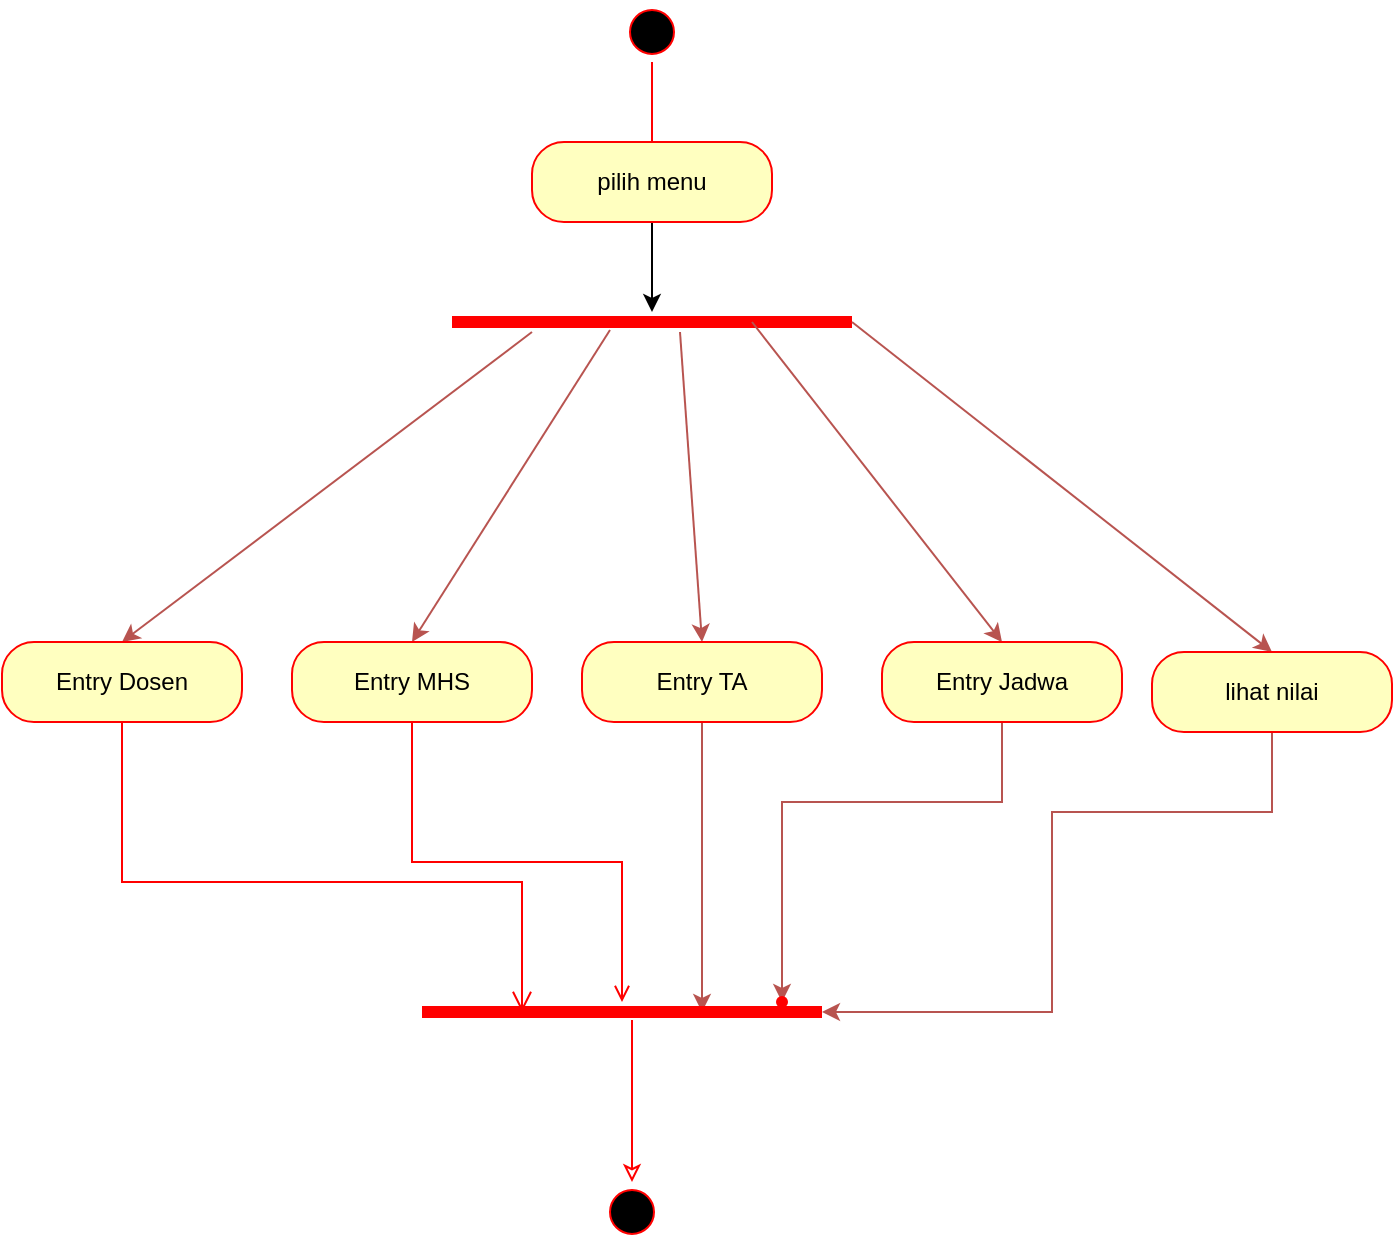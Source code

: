 <mxfile version="22.1.11" type="github">
  <diagram name="Page-1" id="XOHVe-xvOEprRkgfdkk-">
    <mxGraphModel dx="872" dy="447" grid="1" gridSize="10" guides="1" tooltips="1" connect="1" arrows="1" fold="1" page="1" pageScale="1" pageWidth="850" pageHeight="1100" math="0" shadow="0">
      <root>
        <mxCell id="0" />
        <mxCell id="1" parent="0" />
        <mxCell id="FaiAq5r8sAQfN_tiHuSA-1" value="" style="ellipse;html=1;shape=startState;fillColor=#000000;strokeColor=#ff0000;" vertex="1" parent="1">
          <mxGeometry x="410" y="190" width="30" height="30" as="geometry" />
        </mxCell>
        <mxCell id="FaiAq5r8sAQfN_tiHuSA-2" value="" style="edgeStyle=orthogonalEdgeStyle;html=1;verticalAlign=bottom;endArrow=open;endSize=8;strokeColor=#ff0000;rounded=0;" edge="1" parent="1" source="FaiAq5r8sAQfN_tiHuSA-1">
          <mxGeometry relative="1" as="geometry">
            <mxPoint x="425" y="280" as="targetPoint" />
          </mxGeometry>
        </mxCell>
        <mxCell id="FaiAq5r8sAQfN_tiHuSA-3" value="" style="edgeStyle=orthogonalEdgeStyle;rounded=0;orthogonalLoop=1;jettySize=auto;html=1;" edge="1" parent="1" source="FaiAq5r8sAQfN_tiHuSA-4" target="FaiAq5r8sAQfN_tiHuSA-5">
          <mxGeometry relative="1" as="geometry" />
        </mxCell>
        <mxCell id="FaiAq5r8sAQfN_tiHuSA-4" value="pilih menu" style="rounded=1;whiteSpace=wrap;html=1;arcSize=40;fontColor=#000000;fillColor=#ffffc0;strokeColor=#ff0000;" vertex="1" parent="1">
          <mxGeometry x="365" y="260" width="120" height="40" as="geometry" />
        </mxCell>
        <mxCell id="FaiAq5r8sAQfN_tiHuSA-5" value="" style="shape=line;html=1;strokeWidth=6;strokeColor=#ff0000;" vertex="1" parent="1">
          <mxGeometry x="325" y="345" width="200" height="10" as="geometry" />
        </mxCell>
        <mxCell id="FaiAq5r8sAQfN_tiHuSA-6" value="" style="endArrow=classic;html=1;rounded=0;fillColor=#f8cecc;strokeColor=#b85450;entryX=0.5;entryY=0;entryDx=0;entryDy=0;" edge="1" parent="1" target="FaiAq5r8sAQfN_tiHuSA-7">
          <mxGeometry width="50" height="50" relative="1" as="geometry">
            <mxPoint x="365" y="355" as="sourcePoint" />
            <mxPoint x="320" y="450" as="targetPoint" />
          </mxGeometry>
        </mxCell>
        <mxCell id="FaiAq5r8sAQfN_tiHuSA-7" value="Entry Dosen" style="rounded=1;whiteSpace=wrap;html=1;arcSize=40;fontColor=#000000;fillColor=#ffffc0;strokeColor=#ff0000;" vertex="1" parent="1">
          <mxGeometry x="100" y="510" width="120" height="40" as="geometry" />
        </mxCell>
        <mxCell id="FaiAq5r8sAQfN_tiHuSA-8" value="" style="edgeStyle=orthogonalEdgeStyle;html=1;verticalAlign=bottom;endArrow=open;endSize=8;strokeColor=#ff0000;rounded=0;entryX=0.25;entryY=0.5;entryDx=0;entryDy=0;entryPerimeter=0;" edge="1" parent="1" source="FaiAq5r8sAQfN_tiHuSA-7" target="FaiAq5r8sAQfN_tiHuSA-17">
          <mxGeometry relative="1" as="geometry">
            <mxPoint x="160" y="600" as="targetPoint" />
            <Array as="points">
              <mxPoint x="160" y="630" />
              <mxPoint x="360" y="630" />
            </Array>
          </mxGeometry>
        </mxCell>
        <mxCell id="FaiAq5r8sAQfN_tiHuSA-9" value="" style="endArrow=classic;html=1;rounded=0;fillColor=#f8cecc;strokeColor=#b85450;entryX=0.5;entryY=0;entryDx=0;entryDy=0;exitX=0.395;exitY=0.9;exitDx=0;exitDy=0;exitPerimeter=0;" edge="1" parent="1" source="FaiAq5r8sAQfN_tiHuSA-5" target="FaiAq5r8sAQfN_tiHuSA-10">
          <mxGeometry width="50" height="50" relative="1" as="geometry">
            <mxPoint x="510" y="355" as="sourcePoint" />
            <mxPoint x="465" y="450" as="targetPoint" />
          </mxGeometry>
        </mxCell>
        <mxCell id="FaiAq5r8sAQfN_tiHuSA-10" value="Entry MHS" style="rounded=1;whiteSpace=wrap;html=1;arcSize=40;fontColor=#000000;fillColor=#ffffc0;strokeColor=#ff0000;" vertex="1" parent="1">
          <mxGeometry x="245" y="510" width="120" height="40" as="geometry" />
        </mxCell>
        <mxCell id="FaiAq5r8sAQfN_tiHuSA-11" value="" style="endArrow=classic;html=1;rounded=0;fillColor=#f8cecc;strokeColor=#b85450;entryX=0.5;entryY=0;entryDx=0;entryDy=0;exitX=0.57;exitY=1;exitDx=0;exitDy=0;exitPerimeter=0;" edge="1" parent="1" source="FaiAq5r8sAQfN_tiHuSA-5" target="FaiAq5r8sAQfN_tiHuSA-13">
          <mxGeometry width="50" height="50" relative="1" as="geometry">
            <mxPoint x="564" y="364" as="sourcePoint" />
            <mxPoint x="600" y="460" as="targetPoint" />
          </mxGeometry>
        </mxCell>
        <mxCell id="FaiAq5r8sAQfN_tiHuSA-12" value="" style="edgeStyle=orthogonalEdgeStyle;rounded=0;orthogonalLoop=1;jettySize=auto;html=1;fillColor=#f8cecc;strokeColor=#b85450;" edge="1" parent="1" source="FaiAq5r8sAQfN_tiHuSA-13" target="FaiAq5r8sAQfN_tiHuSA-19">
          <mxGeometry relative="1" as="geometry" />
        </mxCell>
        <mxCell id="FaiAq5r8sAQfN_tiHuSA-13" value="Entry TA" style="rounded=1;whiteSpace=wrap;html=1;arcSize=40;fontColor=#000000;fillColor=#ffffc0;strokeColor=#ff0000;" vertex="1" parent="1">
          <mxGeometry x="390" y="510" width="120" height="40" as="geometry" />
        </mxCell>
        <mxCell id="FaiAq5r8sAQfN_tiHuSA-14" value="" style="endArrow=classic;html=1;rounded=0;fillColor=#f8cecc;strokeColor=#b85450;entryX=0.5;entryY=0;entryDx=0;entryDy=0;exitX=0.75;exitY=0.5;exitDx=0;exitDy=0;exitPerimeter=0;" edge="1" parent="1" source="FaiAq5r8sAQfN_tiHuSA-5" target="FaiAq5r8sAQfN_tiHuSA-16">
          <mxGeometry width="50" height="50" relative="1" as="geometry">
            <mxPoint x="616" y="355" as="sourcePoint" />
            <mxPoint x="750" y="461" as="targetPoint" />
          </mxGeometry>
        </mxCell>
        <mxCell id="FaiAq5r8sAQfN_tiHuSA-15" value="" style="edgeStyle=orthogonalEdgeStyle;rounded=0;orthogonalLoop=1;jettySize=auto;html=1;fillColor=#f8cecc;strokeColor=#b85450;" edge="1" parent="1" source="FaiAq5r8sAQfN_tiHuSA-16" target="FaiAq5r8sAQfN_tiHuSA-20">
          <mxGeometry relative="1" as="geometry">
            <Array as="points">
              <mxPoint x="600" y="590" />
              <mxPoint x="490" y="590" />
            </Array>
          </mxGeometry>
        </mxCell>
        <mxCell id="FaiAq5r8sAQfN_tiHuSA-16" value="Entry Jadwa" style="rounded=1;whiteSpace=wrap;html=1;arcSize=40;fontColor=#000000;fillColor=#ffffc0;strokeColor=#ff0000;" vertex="1" parent="1">
          <mxGeometry x="540" y="510" width="120" height="40" as="geometry" />
        </mxCell>
        <mxCell id="FaiAq5r8sAQfN_tiHuSA-17" value="" style="shape=line;html=1;strokeWidth=6;strokeColor=#ff0000;" vertex="1" parent="1">
          <mxGeometry x="310" y="690" width="200" height="10" as="geometry" />
        </mxCell>
        <mxCell id="FaiAq5r8sAQfN_tiHuSA-18" value="" style="edgeStyle=orthogonalEdgeStyle;html=1;verticalAlign=bottom;endArrow=none;endSize=8;strokeColor=#ff0000;rounded=0;entryX=0.5;entryY=1;entryDx=0;entryDy=0;endFill=0;startArrow=open;startFill=0;" edge="1" parent="1" source="FaiAq5r8sAQfN_tiHuSA-17" target="FaiAq5r8sAQfN_tiHuSA-10">
          <mxGeometry relative="1" as="geometry">
            <mxPoint x="410" y="770" as="targetPoint" />
          </mxGeometry>
        </mxCell>
        <mxCell id="FaiAq5r8sAQfN_tiHuSA-19" value="" style="shape=waypoint;sketch=0;size=6;pointerEvents=1;points=[];fillColor=#ffffc0;resizable=0;rotatable=0;perimeter=centerPerimeter;snapToPoint=1;strokeColor=#ff0000;fontColor=#000000;rounded=1;arcSize=40;" vertex="1" parent="1">
          <mxGeometry x="440" y="685" width="20" height="20" as="geometry" />
        </mxCell>
        <mxCell id="FaiAq5r8sAQfN_tiHuSA-20" value="" style="shape=waypoint;sketch=0;size=6;pointerEvents=1;points=[];fillColor=#ffffc0;resizable=0;rotatable=0;perimeter=centerPerimeter;snapToPoint=1;strokeColor=#ff0000;fontColor=#000000;rounded=1;arcSize=40;" vertex="1" parent="1">
          <mxGeometry x="480" y="680" width="20" height="20" as="geometry" />
        </mxCell>
        <mxCell id="FaiAq5r8sAQfN_tiHuSA-21" value="" style="ellipse;html=1;shape=startState;fillColor=#000000;strokeColor=#ff0000;" vertex="1" parent="1">
          <mxGeometry x="400" y="780" width="30" height="30" as="geometry" />
        </mxCell>
        <mxCell id="FaiAq5r8sAQfN_tiHuSA-22" value="" style="edgeStyle=orthogonalEdgeStyle;html=1;verticalAlign=bottom;endArrow=none;endSize=8;strokeColor=#ff0000;rounded=0;entryX=0.525;entryY=0.9;entryDx=0;entryDy=0;entryPerimeter=0;startArrow=classic;startFill=0;endFill=0;" edge="1" parent="1" source="FaiAq5r8sAQfN_tiHuSA-21" target="FaiAq5r8sAQfN_tiHuSA-17">
          <mxGeometry relative="1" as="geometry">
            <mxPoint x="395" y="860" as="targetPoint" />
          </mxGeometry>
        </mxCell>
        <mxCell id="FaiAq5r8sAQfN_tiHuSA-23" value="" style="endArrow=classic;html=1;rounded=0;fillColor=#f8cecc;strokeColor=#b85450;entryX=0.5;entryY=0;entryDx=0;entryDy=0;exitX=1;exitY=0.5;exitDx=0;exitDy=0;exitPerimeter=0;" edge="1" parent="1" source="FaiAq5r8sAQfN_tiHuSA-5" target="FaiAq5r8sAQfN_tiHuSA-25">
          <mxGeometry width="50" height="50" relative="1" as="geometry">
            <mxPoint x="610" y="355" as="sourcePoint" />
            <mxPoint x="885" y="466" as="targetPoint" />
          </mxGeometry>
        </mxCell>
        <mxCell id="FaiAq5r8sAQfN_tiHuSA-24" value="" style="edgeStyle=orthogonalEdgeStyle;rounded=0;orthogonalLoop=1;jettySize=auto;html=1;fillColor=#f8cecc;strokeColor=#b85450;entryX=1;entryY=0.5;entryDx=0;entryDy=0;entryPerimeter=0;" edge="1" parent="1" source="FaiAq5r8sAQfN_tiHuSA-25" target="FaiAq5r8sAQfN_tiHuSA-17">
          <mxGeometry relative="1" as="geometry">
            <Array as="points">
              <mxPoint x="735" y="595" />
              <mxPoint x="625" y="595" />
              <mxPoint x="625" y="695" />
            </Array>
            <mxPoint x="625" y="695" as="targetPoint" />
          </mxGeometry>
        </mxCell>
        <mxCell id="FaiAq5r8sAQfN_tiHuSA-25" value="lihat nilai" style="rounded=1;whiteSpace=wrap;html=1;arcSize=40;fontColor=#000000;fillColor=#ffffc0;strokeColor=#ff0000;" vertex="1" parent="1">
          <mxGeometry x="675" y="515" width="120" height="40" as="geometry" />
        </mxCell>
      </root>
    </mxGraphModel>
  </diagram>
</mxfile>
